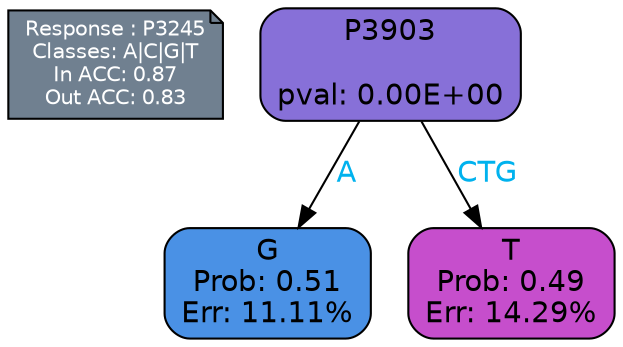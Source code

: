 digraph Tree {
node [shape=box, style="filled, rounded", color="black", fontname=helvetica] ;
graph [ranksep=equally, splines=polylines, bgcolor=transparent, dpi=600] ;
edge [fontname=helvetica] ;
LEGEND [label="Response : P3245
Classes: A|C|G|T
In ACC: 0.87
Out ACC: 0.83
",shape=note,align=left,style=filled,fillcolor="slategray",fontcolor="white",fontsize=10];1 [label="P3903

pval: 0.00E+00", fillcolor="#8770d8"] ;
2 [label="G
Prob: 0.51
Err: 11.11%", fillcolor="#4a91e5"] ;
3 [label="T
Prob: 0.49
Err: 14.29%", fillcolor="#c64ecc"] ;
1 -> 2 [label="A",fontcolor=deepskyblue2] ;
1 -> 3 [label="CTG",fontcolor=deepskyblue2] ;
{rank = same; 2;3;}{rank = same; LEGEND;1;}}